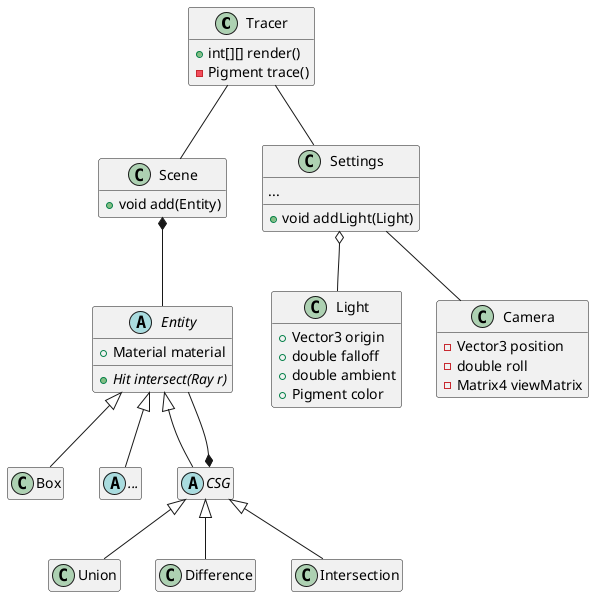 @startuml

set namespaceSeparator none
hide empty members

class Tracer {
    + int[][] render()
    - Pigment trace()
}

hide Tracer fields

class Scene {
    + void add(Entity)
}

hide Scene fields

class Settings {
    ...
    + void addLight(Light)
}

class Light {
    + Vector3 origin
    + double falloff
    + double ambient
    + Pigment color
}

hide Light methods

abstract class Entity {
    + Material material
    + {abstract} Hit intersect(Ray r)
}

class Camera {
    - Vector3 position
    - double roll
    - Matrix4 viewMatrix
}

hide Camera methods

class Box
abstract class "..."

abstract class CSG
class Union
class Difference
class Intersection

Settings o-- Light
Settings -- Camera

Entity <|-- Box
Entity <|-- "..."
Entity <|-- CSG

CSG *-- Entity

Scene *-- Entity

Tracer -- Settings
Tracer -- Scene

CSG <|-- Union
CSG <|-- Difference
CSG <|-- Intersection

@enduml